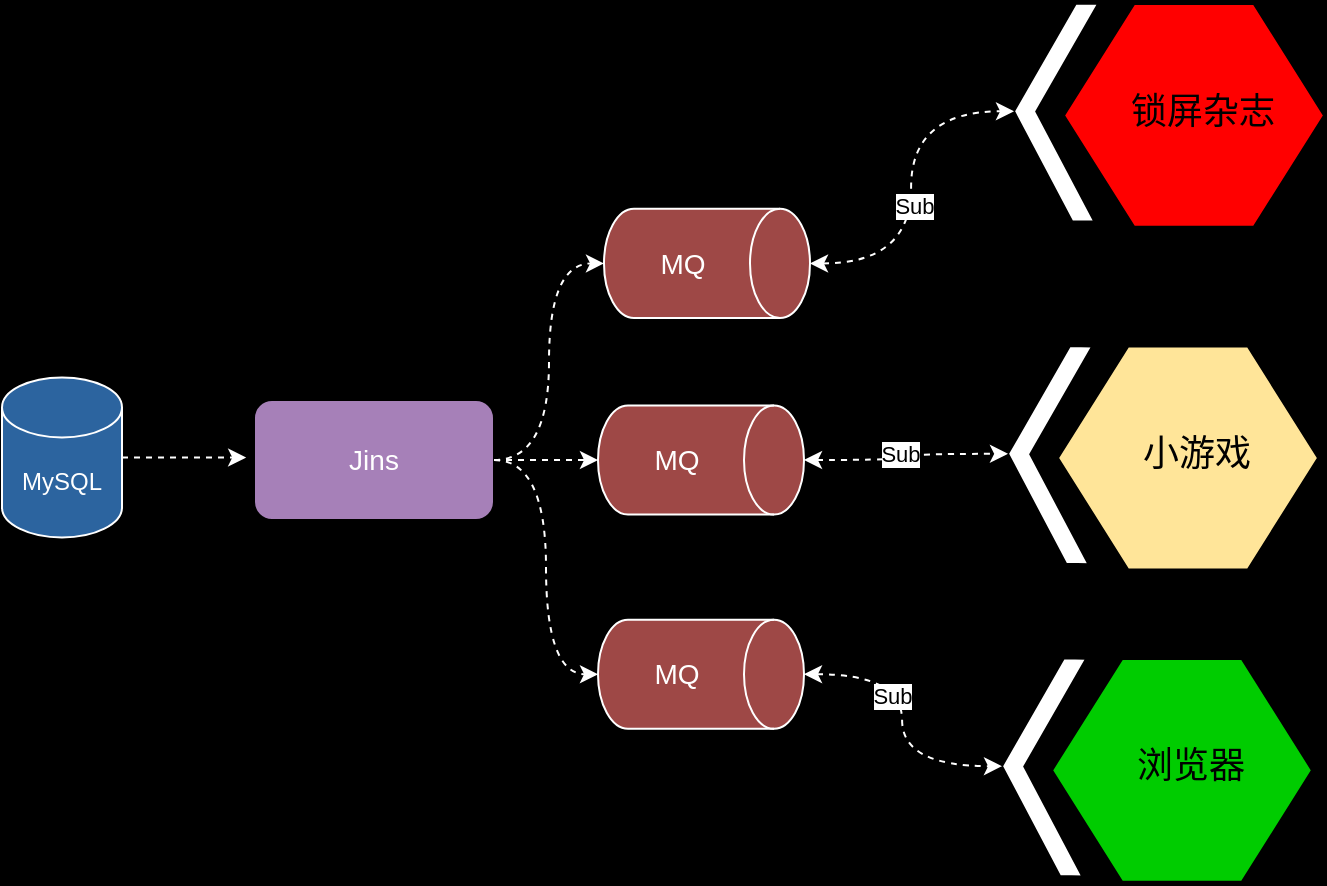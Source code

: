 <mxfile version="24.7.7">
  <diagram name="第 1 页" id="2kuI5vqeoujSwtPeEiwz">
    <mxGraphModel dx="1304" dy="692" grid="0" gridSize="10" guides="1" tooltips="1" connect="1" arrows="1" fold="1" page="1" pageScale="1" pageWidth="827" pageHeight="1169" background="#000000" math="0" shadow="0">
      <root>
        <mxCell id="0" />
        <mxCell id="1" parent="0" />
        <mxCell id="egfz6zBa7lYmq5XDyndJ-3" value="" style="html=1;shadow=0;dashed=0;align=center;verticalAlign=middle;shape=mxgraph.arrows2.arrow;dy=0;dx=30;notch=30;direction=west;rotation=1;fillColor=#FFFFFF;strokeColor=#000000;" parent="1" vertex="1">
          <mxGeometry x="580" y="153.54" width="41.12" height="108.89" as="geometry" />
        </mxCell>
        <mxCell id="egfz6zBa7lYmq5XDyndJ-17" value="" style="verticalLabelPosition=bottom;verticalAlign=top;html=1;shape=hexagon;perimeter=hexagonPerimeter2;arcSize=6;size=0.27;fillColor=#FF0000;" parent="1" vertex="1">
          <mxGeometry x="605" y="154" width="130" height="111.43" as="geometry" />
        </mxCell>
        <mxCell id="egfz6zBa7lYmq5XDyndJ-18" value="&lt;span style=&quot;font-size: 18px;&quot;&gt;锁屏杂志&lt;/span&gt;" style="text;html=1;align=center;verticalAlign=middle;whiteSpace=wrap;rounded=0;" parent="1" vertex="1">
          <mxGeometry x="636" y="192.98" width="77" height="30" as="geometry" />
        </mxCell>
        <mxCell id="nMclyF_xI6lpTPqhvQNZ-13" style="edgeStyle=orthogonalEdgeStyle;rounded=0;orthogonalLoop=1;jettySize=auto;html=1;exitX=1;exitY=0.5;exitDx=0;exitDy=0;strokeColor=#FFFFFF;dashed=1;" edge="1" parent="1" source="nMclyF_xI6lpTPqhvQNZ-4" target="nMclyF_xI6lpTPqhvQNZ-10">
          <mxGeometry relative="1" as="geometry" />
        </mxCell>
        <mxCell id="nMclyF_xI6lpTPqhvQNZ-4" value="&lt;font style=&quot;font-size: 14px;&quot; color=&quot;#ffffff&quot;&gt;Jins&lt;/font&gt;" style="rounded=1;whiteSpace=wrap;html=1;fillColor=#A680B8;" vertex="1" parent="1">
          <mxGeometry x="200" y="352" width="120" height="60" as="geometry" />
        </mxCell>
        <mxCell id="nMclyF_xI6lpTPqhvQNZ-8" style="edgeStyle=orthogonalEdgeStyle;rounded=0;orthogonalLoop=1;jettySize=auto;html=1;exitX=1;exitY=0.5;exitDx=0;exitDy=0;exitPerimeter=0;strokeColor=#FFFFFF;dashed=1;" edge="1" parent="1" source="nMclyF_xI6lpTPqhvQNZ-5">
          <mxGeometry relative="1" as="geometry">
            <mxPoint x="196.087" y="380.739" as="targetPoint" />
          </mxGeometry>
        </mxCell>
        <mxCell id="nMclyF_xI6lpTPqhvQNZ-5" value="&lt;font color=&quot;#ffffff&quot;&gt;MySQL&lt;/font&gt;" style="shape=cylinder3;whiteSpace=wrap;html=1;boundedLbl=1;backgroundOutline=1;size=15;fillColor=#2C649F;strokeColor=#FFFFFF;" vertex="1" parent="1">
          <mxGeometry x="74" y="340.72" width="60" height="80" as="geometry" />
        </mxCell>
        <mxCell id="nMclyF_xI6lpTPqhvQNZ-9" value="&lt;font color=&quot;#ffffff&quot; style=&quot;font-size: 14px;&quot;&gt;MQ&lt;/font&gt;" style="shape=cylinder3;whiteSpace=wrap;html=1;boundedLbl=1;backgroundOutline=1;size=15;direction=south;fillColor=#9E4846;strokeColor=#FFFFFF;" vertex="1" parent="1">
          <mxGeometry x="375" y="256.43" width="103" height="54.57" as="geometry" />
        </mxCell>
        <mxCell id="nMclyF_xI6lpTPqhvQNZ-10" value="&lt;font color=&quot;#ffffff&quot; style=&quot;font-size: 14px;&quot;&gt;MQ&lt;/font&gt;" style="shape=cylinder3;whiteSpace=wrap;html=1;boundedLbl=1;backgroundOutline=1;size=15;direction=south;fillColor=#9E4846;strokeColor=#FFFFFF;" vertex="1" parent="1">
          <mxGeometry x="372" y="354.71" width="103" height="54.57" as="geometry" />
        </mxCell>
        <mxCell id="nMclyF_xI6lpTPqhvQNZ-11" value="&lt;font color=&quot;#ffffff&quot; style=&quot;font-size: 14px;&quot;&gt;MQ&lt;/font&gt;" style="shape=cylinder3;whiteSpace=wrap;html=1;boundedLbl=1;backgroundOutline=1;size=15;direction=south;fillColor=#9E4846;strokeColor=#FFFFFF;" vertex="1" parent="1">
          <mxGeometry x="372" y="461.84" width="103" height="54.57" as="geometry" />
        </mxCell>
        <mxCell id="nMclyF_xI6lpTPqhvQNZ-12" style="edgeStyle=orthogonalEdgeStyle;rounded=0;orthogonalLoop=1;jettySize=auto;html=1;exitX=1;exitY=0.5;exitDx=0;exitDy=0;entryX=0.5;entryY=1;entryDx=0;entryDy=0;entryPerimeter=0;curved=1;strokeColor=#FFFFFF;dashed=1;" edge="1" parent="1" source="nMclyF_xI6lpTPqhvQNZ-4" target="nMclyF_xI6lpTPqhvQNZ-9">
          <mxGeometry relative="1" as="geometry" />
        </mxCell>
        <mxCell id="nMclyF_xI6lpTPqhvQNZ-14" style="edgeStyle=orthogonalEdgeStyle;rounded=0;orthogonalLoop=1;jettySize=auto;html=1;exitX=1;exitY=0.5;exitDx=0;exitDy=0;entryX=0.5;entryY=1;entryDx=0;entryDy=0;entryPerimeter=0;curved=1;strokeColor=#FFFFFF;dashed=1;" edge="1" parent="1" source="nMclyF_xI6lpTPqhvQNZ-4" target="nMclyF_xI6lpTPqhvQNZ-11">
          <mxGeometry relative="1" as="geometry" />
        </mxCell>
        <mxCell id="nMclyF_xI6lpTPqhvQNZ-15" value="" style="html=1;shadow=0;dashed=0;align=center;verticalAlign=middle;shape=mxgraph.arrows2.arrow;dy=0;dx=30;notch=30;direction=west;rotation=1;fillColor=#FFFFFF;strokeColor=#000000;" vertex="1" parent="1">
          <mxGeometry x="577" y="324.83" width="41.12" height="108.89" as="geometry" />
        </mxCell>
        <mxCell id="nMclyF_xI6lpTPqhvQNZ-16" value="" style="verticalLabelPosition=bottom;verticalAlign=top;html=1;shape=hexagon;perimeter=hexagonPerimeter2;arcSize=6;size=0.27;fillColor=#FFE599;" vertex="1" parent="1">
          <mxGeometry x="602" y="325.29" width="130" height="111.43" as="geometry" />
        </mxCell>
        <mxCell id="nMclyF_xI6lpTPqhvQNZ-17" value="&lt;span style=&quot;font-size: 18px;&quot;&gt;小游戏&lt;/span&gt;" style="text;html=1;align=center;verticalAlign=middle;whiteSpace=wrap;rounded=0;" vertex="1" parent="1">
          <mxGeometry x="633" y="364.27" width="77" height="30" as="geometry" />
        </mxCell>
        <mxCell id="nMclyF_xI6lpTPqhvQNZ-18" value="" style="html=1;shadow=0;dashed=0;align=center;verticalAlign=middle;shape=mxgraph.arrows2.arrow;dy=0;dx=30;notch=30;direction=west;rotation=1;fillColor=#FFFFFF;strokeColor=#000000;" vertex="1" parent="1">
          <mxGeometry x="574" y="481" width="41.12" height="108.89" as="geometry" />
        </mxCell>
        <mxCell id="nMclyF_xI6lpTPqhvQNZ-19" value="" style="verticalLabelPosition=bottom;verticalAlign=top;html=1;shape=hexagon;perimeter=hexagonPerimeter2;arcSize=6;size=0.27;fillColor=#00CC00;" vertex="1" parent="1">
          <mxGeometry x="599" y="481.46" width="130" height="111.43" as="geometry" />
        </mxCell>
        <mxCell id="nMclyF_xI6lpTPqhvQNZ-20" value="&lt;span style=&quot;font-size: 18px;&quot;&gt;浏览器&lt;/span&gt;" style="text;html=1;align=center;verticalAlign=middle;whiteSpace=wrap;rounded=0;" vertex="1" parent="1">
          <mxGeometry x="630" y="520.44" width="77" height="30" as="geometry" />
        </mxCell>
        <mxCell id="nMclyF_xI6lpTPqhvQNZ-21" style="edgeStyle=orthogonalEdgeStyle;rounded=0;orthogonalLoop=1;jettySize=auto;html=1;exitX=0.5;exitY=0;exitDx=0;exitDy=0;exitPerimeter=0;entryX=1;entryY=0.5;entryDx=0;entryDy=0;entryPerimeter=0;curved=1;startArrow=classic;startFill=1;dashed=1;strokeColor=#FFFFFF;" edge="1" parent="1" source="nMclyF_xI6lpTPqhvQNZ-9" target="egfz6zBa7lYmq5XDyndJ-3">
          <mxGeometry relative="1" as="geometry" />
        </mxCell>
        <mxCell id="nMclyF_xI6lpTPqhvQNZ-24" value="&lt;font color=&quot;#000000&quot;&gt;Sub&lt;/font&gt;" style="edgeLabel;html=1;align=center;verticalAlign=middle;resizable=0;points=[];fontColor=#FFFFFF;" vertex="1" connectable="0" parent="nMclyF_xI6lpTPqhvQNZ-21">
          <mxGeometry x="-0.108" y="-1" relative="1" as="geometry">
            <mxPoint as="offset" />
          </mxGeometry>
        </mxCell>
        <mxCell id="nMclyF_xI6lpTPqhvQNZ-22" style="edgeStyle=orthogonalEdgeStyle;rounded=0;orthogonalLoop=1;jettySize=auto;html=1;exitX=0.5;exitY=0;exitDx=0;exitDy=0;exitPerimeter=0;entryX=1;entryY=0.5;entryDx=0;entryDy=0;entryPerimeter=0;curved=1;startArrow=classic;startFill=1;dashed=1;strokeColor=#FFFFFF;" edge="1" parent="1" source="nMclyF_xI6lpTPqhvQNZ-10" target="nMclyF_xI6lpTPqhvQNZ-15">
          <mxGeometry relative="1" as="geometry" />
        </mxCell>
        <mxCell id="nMclyF_xI6lpTPqhvQNZ-25" value="&lt;font color=&quot;#000000&quot;&gt;Sub&lt;/font&gt;" style="edgeLabel;html=1;align=center;verticalAlign=middle;resizable=0;points=[];fontColor=#FFFFFF;" vertex="1" connectable="0" parent="nMclyF_xI6lpTPqhvQNZ-22">
          <mxGeometry x="0.021" y="3" relative="1" as="geometry">
            <mxPoint x="-3" y="3" as="offset" />
          </mxGeometry>
        </mxCell>
        <mxCell id="nMclyF_xI6lpTPqhvQNZ-23" style="edgeStyle=orthogonalEdgeStyle;rounded=0;orthogonalLoop=1;jettySize=auto;html=1;exitX=0.5;exitY=0;exitDx=0;exitDy=0;exitPerimeter=0;entryX=1;entryY=0.5;entryDx=0;entryDy=0;entryPerimeter=0;curved=1;startArrow=classic;startFill=1;dashed=1;strokeColor=#FFFFFF;" edge="1" parent="1" source="nMclyF_xI6lpTPqhvQNZ-11" target="nMclyF_xI6lpTPqhvQNZ-18">
          <mxGeometry relative="1" as="geometry" />
        </mxCell>
        <mxCell id="nMclyF_xI6lpTPqhvQNZ-26" value="&lt;font color=&quot;#000000&quot;&gt;Sub&lt;/font&gt;" style="edgeLabel;html=1;align=center;verticalAlign=middle;resizable=0;points=[];fontColor=#FFFFFF;" vertex="1" connectable="0" parent="nMclyF_xI6lpTPqhvQNZ-23">
          <mxGeometry x="-0.17" y="-5" relative="1" as="geometry">
            <mxPoint as="offset" />
          </mxGeometry>
        </mxCell>
      </root>
    </mxGraphModel>
  </diagram>
</mxfile>
